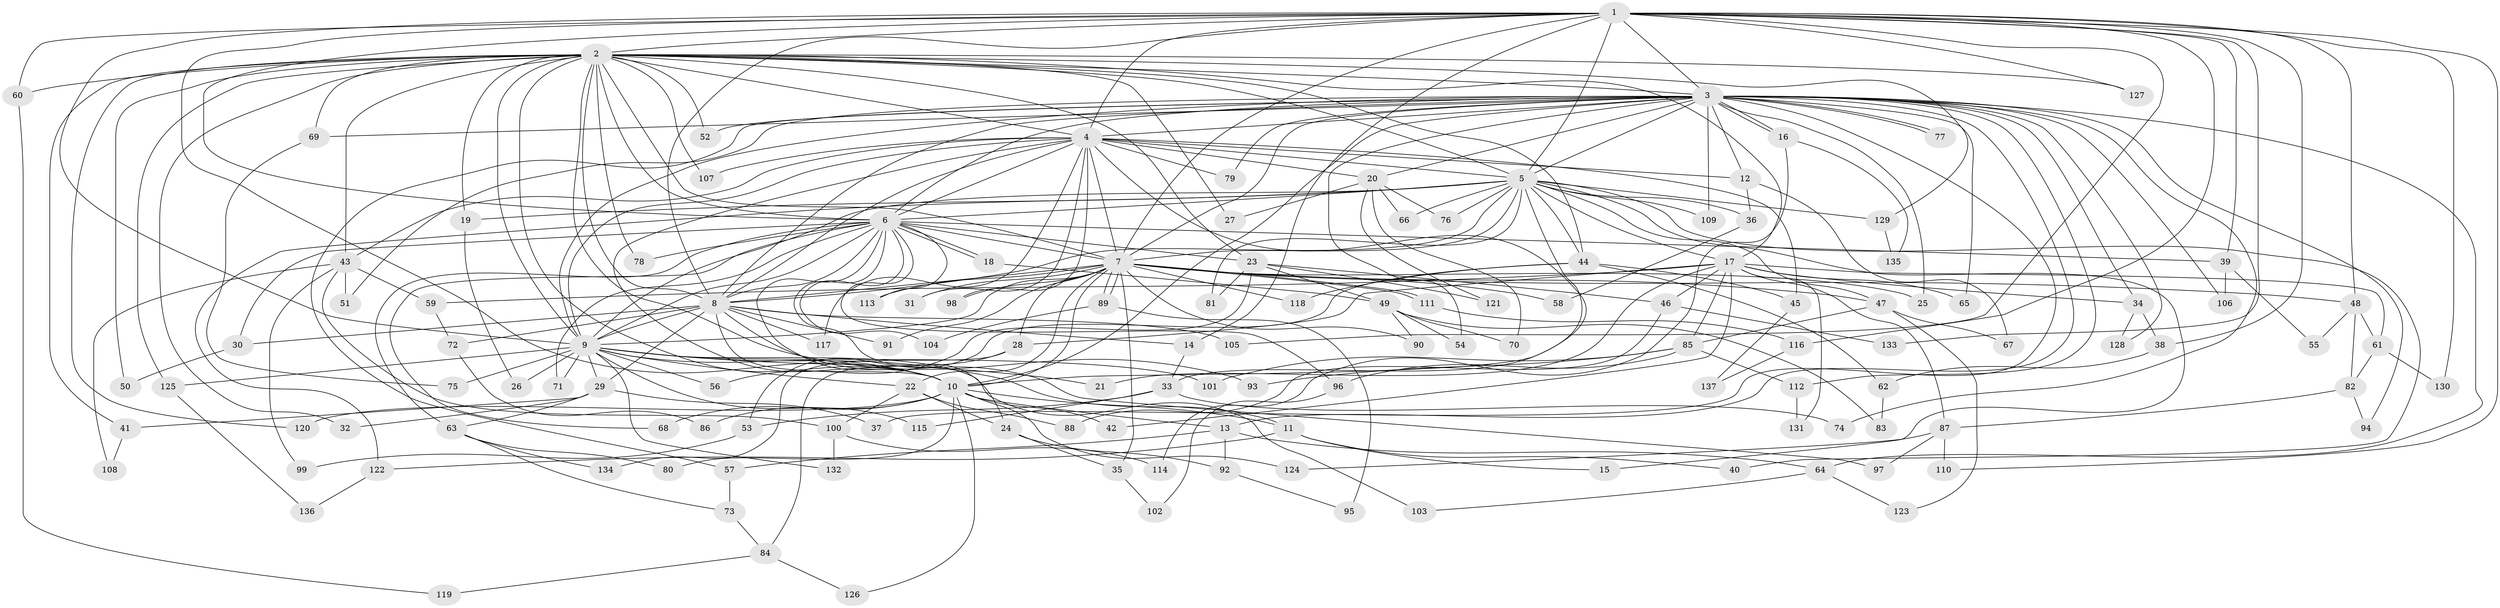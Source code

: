 // Generated by graph-tools (version 1.1) at 2025/14/03/09/25 04:14:07]
// undirected, 137 vertices, 299 edges
graph export_dot {
graph [start="1"]
  node [color=gray90,style=filled];
  1;
  2;
  3;
  4;
  5;
  6;
  7;
  8;
  9;
  10;
  11;
  12;
  13;
  14;
  15;
  16;
  17;
  18;
  19;
  20;
  21;
  22;
  23;
  24;
  25;
  26;
  27;
  28;
  29;
  30;
  31;
  32;
  33;
  34;
  35;
  36;
  37;
  38;
  39;
  40;
  41;
  42;
  43;
  44;
  45;
  46;
  47;
  48;
  49;
  50;
  51;
  52;
  53;
  54;
  55;
  56;
  57;
  58;
  59;
  60;
  61;
  62;
  63;
  64;
  65;
  66;
  67;
  68;
  69;
  70;
  71;
  72;
  73;
  74;
  75;
  76;
  77;
  78;
  79;
  80;
  81;
  82;
  83;
  84;
  85;
  86;
  87;
  88;
  89;
  90;
  91;
  92;
  93;
  94;
  95;
  96;
  97;
  98;
  99;
  100;
  101;
  102;
  103;
  104;
  105;
  106;
  107;
  108;
  109;
  110;
  111;
  112;
  113;
  114;
  115;
  116;
  117;
  118;
  119;
  120;
  121;
  122;
  123;
  124;
  125;
  126;
  127;
  128;
  129;
  130;
  131;
  132;
  133;
  134;
  135;
  136;
  137;
  1 -- 2;
  1 -- 3;
  1 -- 4;
  1 -- 5;
  1 -- 6;
  1 -- 7;
  1 -- 8;
  1 -- 9;
  1 -- 10;
  1 -- 14;
  1 -- 38;
  1 -- 39;
  1 -- 48;
  1 -- 60;
  1 -- 105;
  1 -- 110;
  1 -- 116;
  1 -- 127;
  1 -- 130;
  1 -- 133;
  2 -- 3;
  2 -- 4;
  2 -- 5;
  2 -- 6;
  2 -- 7;
  2 -- 8;
  2 -- 9;
  2 -- 10;
  2 -- 17;
  2 -- 19;
  2 -- 23;
  2 -- 27;
  2 -- 32;
  2 -- 41;
  2 -- 43;
  2 -- 44;
  2 -- 50;
  2 -- 52;
  2 -- 60;
  2 -- 69;
  2 -- 78;
  2 -- 93;
  2 -- 107;
  2 -- 120;
  2 -- 125;
  2 -- 127;
  2 -- 129;
  3 -- 4;
  3 -- 5;
  3 -- 6;
  3 -- 7;
  3 -- 8;
  3 -- 9;
  3 -- 10;
  3 -- 12;
  3 -- 13;
  3 -- 16;
  3 -- 16;
  3 -- 20;
  3 -- 25;
  3 -- 34;
  3 -- 37;
  3 -- 51;
  3 -- 52;
  3 -- 54;
  3 -- 57;
  3 -- 64;
  3 -- 65;
  3 -- 69;
  3 -- 74;
  3 -- 77;
  3 -- 77;
  3 -- 79;
  3 -- 94;
  3 -- 106;
  3 -- 109;
  3 -- 112;
  3 -- 128;
  4 -- 5;
  4 -- 6;
  4 -- 7;
  4 -- 8;
  4 -- 9;
  4 -- 10;
  4 -- 12;
  4 -- 20;
  4 -- 31;
  4 -- 33;
  4 -- 43;
  4 -- 45;
  4 -- 79;
  4 -- 98;
  4 -- 107;
  4 -- 117;
  5 -- 6;
  5 -- 7;
  5 -- 8;
  5 -- 9;
  5 -- 10;
  5 -- 15;
  5 -- 17;
  5 -- 19;
  5 -- 36;
  5 -- 40;
  5 -- 44;
  5 -- 47;
  5 -- 66;
  5 -- 76;
  5 -- 81;
  5 -- 109;
  5 -- 122;
  5 -- 129;
  6 -- 7;
  6 -- 8;
  6 -- 9;
  6 -- 10;
  6 -- 18;
  6 -- 18;
  6 -- 23;
  6 -- 24;
  6 -- 30;
  6 -- 39;
  6 -- 63;
  6 -- 68;
  6 -- 71;
  6 -- 78;
  6 -- 96;
  6 -- 104;
  6 -- 113;
  7 -- 8;
  7 -- 9;
  7 -- 10;
  7 -- 22;
  7 -- 25;
  7 -- 28;
  7 -- 31;
  7 -- 35;
  7 -- 47;
  7 -- 48;
  7 -- 58;
  7 -- 89;
  7 -- 89;
  7 -- 90;
  7 -- 91;
  7 -- 98;
  7 -- 111;
  7 -- 111;
  7 -- 113;
  7 -- 118;
  8 -- 9;
  8 -- 10;
  8 -- 14;
  8 -- 29;
  8 -- 30;
  8 -- 72;
  8 -- 91;
  8 -- 97;
  8 -- 105;
  8 -- 117;
  9 -- 10;
  9 -- 11;
  9 -- 21;
  9 -- 22;
  9 -- 26;
  9 -- 29;
  9 -- 56;
  9 -- 71;
  9 -- 75;
  9 -- 101;
  9 -- 103;
  9 -- 115;
  9 -- 125;
  9 -- 132;
  10 -- 11;
  10 -- 13;
  10 -- 42;
  10 -- 68;
  10 -- 80;
  10 -- 86;
  10 -- 120;
  10 -- 124;
  10 -- 126;
  11 -- 15;
  11 -- 40;
  11 -- 122;
  12 -- 36;
  12 -- 67;
  13 -- 57;
  13 -- 64;
  13 -- 92;
  14 -- 33;
  16 -- 114;
  16 -- 135;
  17 -- 21;
  17 -- 28;
  17 -- 34;
  17 -- 42;
  17 -- 46;
  17 -- 59;
  17 -- 61;
  17 -- 65;
  17 -- 85;
  17 -- 87;
  17 -- 131;
  18 -- 49;
  19 -- 26;
  20 -- 27;
  20 -- 66;
  20 -- 70;
  20 -- 76;
  20 -- 121;
  22 -- 24;
  22 -- 88;
  22 -- 100;
  23 -- 46;
  23 -- 49;
  23 -- 56;
  23 -- 81;
  23 -- 121;
  24 -- 35;
  24 -- 92;
  28 -- 84;
  28 -- 134;
  29 -- 32;
  29 -- 37;
  29 -- 41;
  29 -- 63;
  30 -- 50;
  33 -- 53;
  33 -- 74;
  33 -- 115;
  34 -- 38;
  34 -- 128;
  35 -- 102;
  36 -- 58;
  38 -- 62;
  39 -- 55;
  39 -- 106;
  41 -- 108;
  43 -- 51;
  43 -- 59;
  43 -- 99;
  43 -- 100;
  43 -- 108;
  44 -- 45;
  44 -- 53;
  44 -- 62;
  44 -- 118;
  45 -- 137;
  46 -- 88;
  46 -- 133;
  47 -- 67;
  47 -- 85;
  47 -- 123;
  48 -- 55;
  48 -- 61;
  48 -- 82;
  49 -- 54;
  49 -- 70;
  49 -- 83;
  49 -- 90;
  53 -- 99;
  57 -- 73;
  59 -- 72;
  60 -- 119;
  61 -- 82;
  61 -- 130;
  62 -- 83;
  63 -- 73;
  63 -- 80;
  63 -- 134;
  64 -- 103;
  64 -- 123;
  69 -- 75;
  72 -- 86;
  73 -- 84;
  82 -- 87;
  82 -- 94;
  84 -- 119;
  84 -- 126;
  85 -- 93;
  85 -- 96;
  85 -- 101;
  85 -- 112;
  87 -- 97;
  87 -- 110;
  87 -- 124;
  89 -- 95;
  89 -- 104;
  92 -- 95;
  96 -- 102;
  100 -- 114;
  100 -- 132;
  111 -- 116;
  112 -- 131;
  116 -- 137;
  122 -- 136;
  125 -- 136;
  129 -- 135;
}
